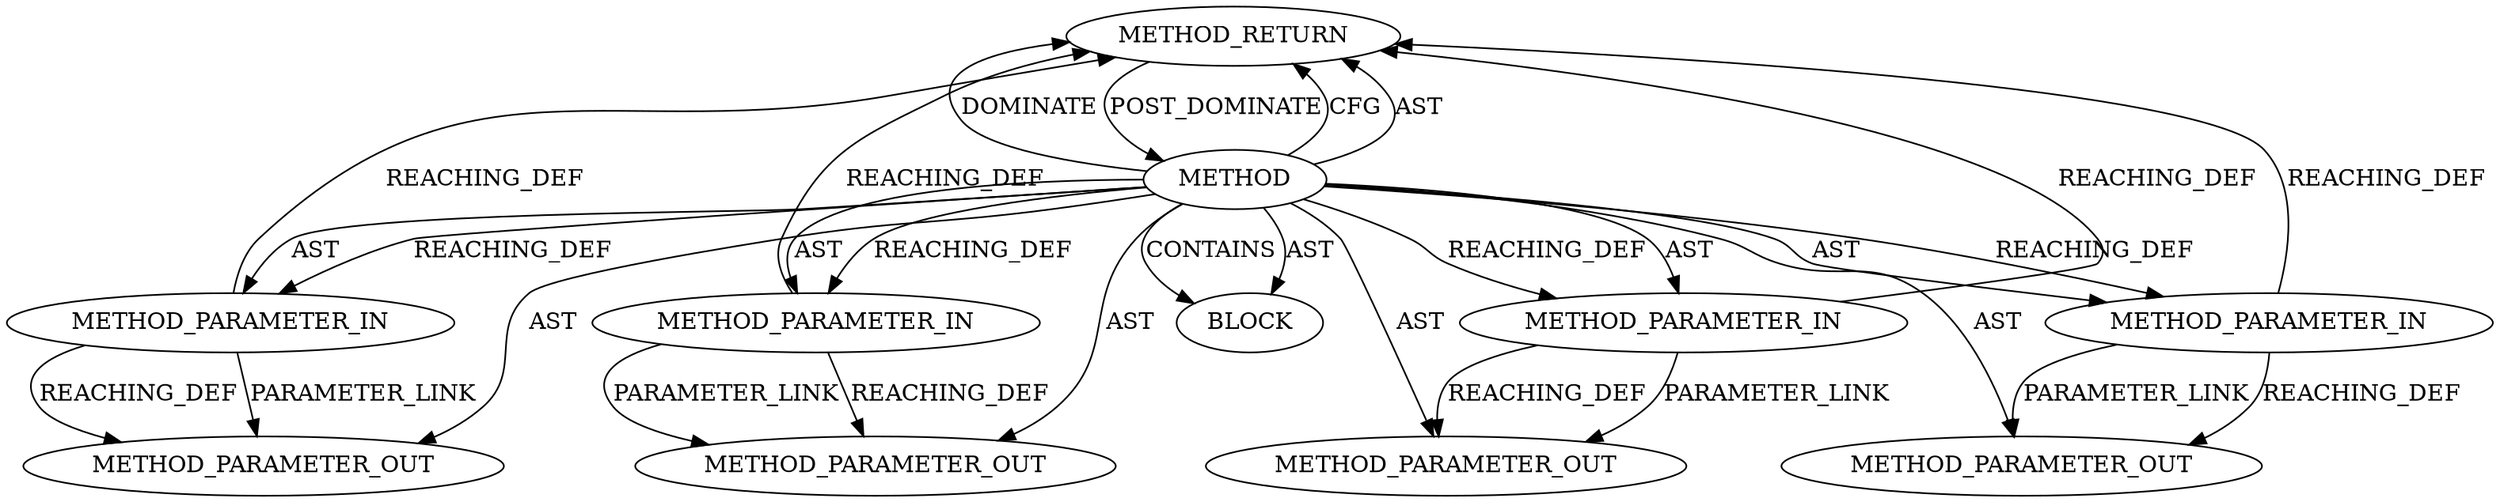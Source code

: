 digraph {
  20693 [label=METHOD_RETURN ORDER=2 CODE="RET" TYPE_FULL_NAME="ANY" EVALUATION_STRATEGY="BY_VALUE"]
  20692 [label=BLOCK ORDER=1 ARGUMENT_INDEX=1 CODE="<empty>" TYPE_FULL_NAME="ANY"]
  22278 [label=METHOD_PARAMETER_OUT ORDER=2 CODE="p2" IS_VARIADIC=false TYPE_FULL_NAME="ANY" EVALUATION_STRATEGY="BY_VALUE" INDEX=2 NAME="p2"]
  22277 [label=METHOD_PARAMETER_OUT ORDER=1 CODE="p1" IS_VARIADIC=false TYPE_FULL_NAME="ANY" EVALUATION_STRATEGY="BY_VALUE" INDEX=1 NAME="p1"]
  22279 [label=METHOD_PARAMETER_OUT ORDER=3 CODE="p3" IS_VARIADIC=false TYPE_FULL_NAME="ANY" EVALUATION_STRATEGY="BY_VALUE" INDEX=3 NAME="p3"]
  20690 [label=METHOD_PARAMETER_IN ORDER=3 CODE="p3" IS_VARIADIC=false TYPE_FULL_NAME="ANY" EVALUATION_STRATEGY="BY_VALUE" INDEX=3 NAME="p3"]
  20687 [label=METHOD AST_PARENT_TYPE="NAMESPACE_BLOCK" AST_PARENT_FULL_NAME="<global>" ORDER=0 CODE="<empty>" FULL_NAME="aead_request_set_callback" IS_EXTERNAL=true FILENAME="<empty>" SIGNATURE="" NAME="aead_request_set_callback"]
  20688 [label=METHOD_PARAMETER_IN ORDER=1 CODE="p1" IS_VARIADIC=false TYPE_FULL_NAME="ANY" EVALUATION_STRATEGY="BY_VALUE" INDEX=1 NAME="p1"]
  20691 [label=METHOD_PARAMETER_IN ORDER=4 CODE="p4" IS_VARIADIC=false TYPE_FULL_NAME="ANY" EVALUATION_STRATEGY="BY_VALUE" INDEX=4 NAME="p4"]
  20689 [label=METHOD_PARAMETER_IN ORDER=2 CODE="p2" IS_VARIADIC=false TYPE_FULL_NAME="ANY" EVALUATION_STRATEGY="BY_VALUE" INDEX=2 NAME="p2"]
  22280 [label=METHOD_PARAMETER_OUT ORDER=4 CODE="p4" IS_VARIADIC=false TYPE_FULL_NAME="ANY" EVALUATION_STRATEGY="BY_VALUE" INDEX=4 NAME="p4"]
  20693 -> 20687 [label=POST_DOMINATE ]
  20687 -> 20691 [label=REACHING_DEF VARIABLE=""]
  20689 -> 22278 [label=REACHING_DEF VARIABLE="p2"]
  20689 -> 20693 [label=REACHING_DEF VARIABLE="p2"]
  20687 -> 20693 [label=CFG ]
  20687 -> 22279 [label=AST ]
  20687 -> 20691 [label=AST ]
  20691 -> 22280 [label=PARAMETER_LINK ]
  20688 -> 22277 [label=PARAMETER_LINK ]
  20687 -> 20693 [label=AST ]
  20687 -> 20693 [label=DOMINATE ]
  20687 -> 20690 [label=AST ]
  20690 -> 22279 [label=PARAMETER_LINK ]
  20687 -> 20689 [label=REACHING_DEF VARIABLE=""]
  20687 -> 22277 [label=AST ]
  20691 -> 20693 [label=REACHING_DEF VARIABLE="p4"]
  20687 -> 22278 [label=AST ]
  20687 -> 20688 [label=REACHING_DEF VARIABLE=""]
  20687 -> 20692 [label=AST ]
  20687 -> 20689 [label=AST ]
  20687 -> 20690 [label=REACHING_DEF VARIABLE=""]
  20691 -> 22280 [label=REACHING_DEF VARIABLE="p4"]
  20688 -> 20693 [label=REACHING_DEF VARIABLE="p1"]
  20689 -> 22278 [label=PARAMETER_LINK ]
  20687 -> 20688 [label=AST ]
  20687 -> 20692 [label=CONTAINS ]
  20690 -> 20693 [label=REACHING_DEF VARIABLE="p3"]
  20690 -> 22279 [label=REACHING_DEF VARIABLE="p3"]
  20688 -> 22277 [label=REACHING_DEF VARIABLE="p1"]
  20687 -> 22280 [label=AST ]
}
